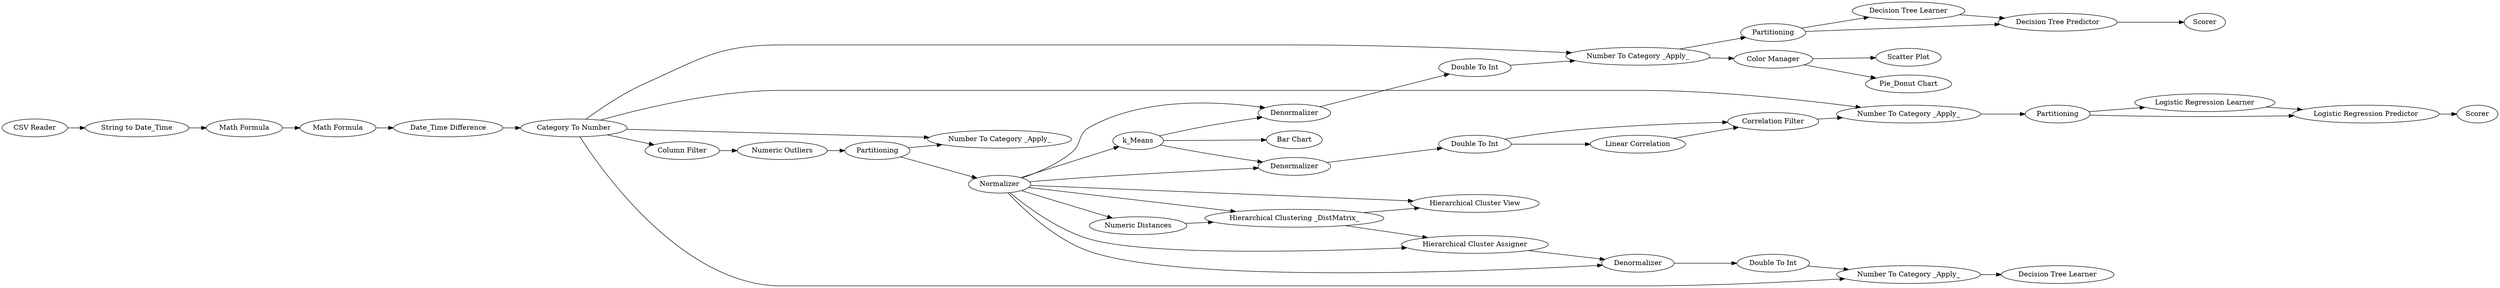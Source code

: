 digraph {
	1 [label="CSV Reader"]
	2 [label="String to Date_Time"]
	3 [label="Math Formula"]
	4 [label="Math Formula"]
	6 [label="Date_Time Difference"]
	7 [label="Column Filter"]
	8 [label="Category To Number"]
	9 [label="Numeric Outliers"]
	10 [label=Partitioning]
	11 [label=Normalizer]
	13 [label="Numeric Distances"]
	14 [label="Hierarchical Clustering _DistMatrix_"]
	15 [label="Hierarchical Cluster View"]
	16 [label="Hierarchical Cluster Assigner"]
	17 [label=k_Means]
	18 [label="Decision Tree Learner"]
	19 [label="Decision Tree Learner"]
	20 [label=Denormalizer]
	21 [label=Denormalizer]
	22 [label="Number To Category _Apply_"]
	23 [label="Number To Category _Apply_"]
	24 [label="Double To Int"]
	25 [label="Double To Int"]
	26 [label="Logistic Regression Learner"]
	27 [label="Number To Category _Apply_"]
	28 [label="Double To Int"]
	29 [label=Denormalizer]
	30 [label="Linear Correlation"]
	31 [label="Correlation Filter"]
	32 [label="Decision Tree Predictor"]
	33 [label="Number To Category _Apply_"]
	34 [label="Logistic Regression Predictor"]
	36 [label=Scorer]
	37 [label="Bar Chart"]
	38 [label="Color Manager"]
	39 [label="Scatter Plot"]
	40 [label=Partitioning]
	41 [label=Partitioning]
	42 [label=Scorer]
	43 [label="Pie_Donut Chart"]
	1 -> 2
	2 -> 3
	3 -> 4
	4 -> 6
	6 -> 8
	7 -> 9
	8 -> 7
	8 -> 27
	8 -> 22
	8 -> 23
	8 -> 33
	9 -> 10
	10 -> 11
	10 -> 33
	11 -> 15
	11 -> 14
	11 -> 13
	11 -> 29
	11 -> 17
	11 -> 16
	11 -> 21
	11 -> 20
	13 -> 14
	14 -> 15
	14 -> 16
	16 -> 20
	17 -> 21
	17 -> 29
	17 -> 37
	19 -> 32
	20 -> 25
	21 -> 24
	22 -> 18
	23 -> 38
	23 -> 40
	24 -> 23
	25 -> 22
	26 -> 34
	27 -> 41
	28 -> 30
	28 -> 31
	29 -> 28
	30 -> 31
	31 -> 27
	32 -> 36
	34 -> 42
	38 -> 39
	38 -> 43
	40 -> 19
	40 -> 32
	41 -> 26
	41 -> 34
	rankdir=LR
}
